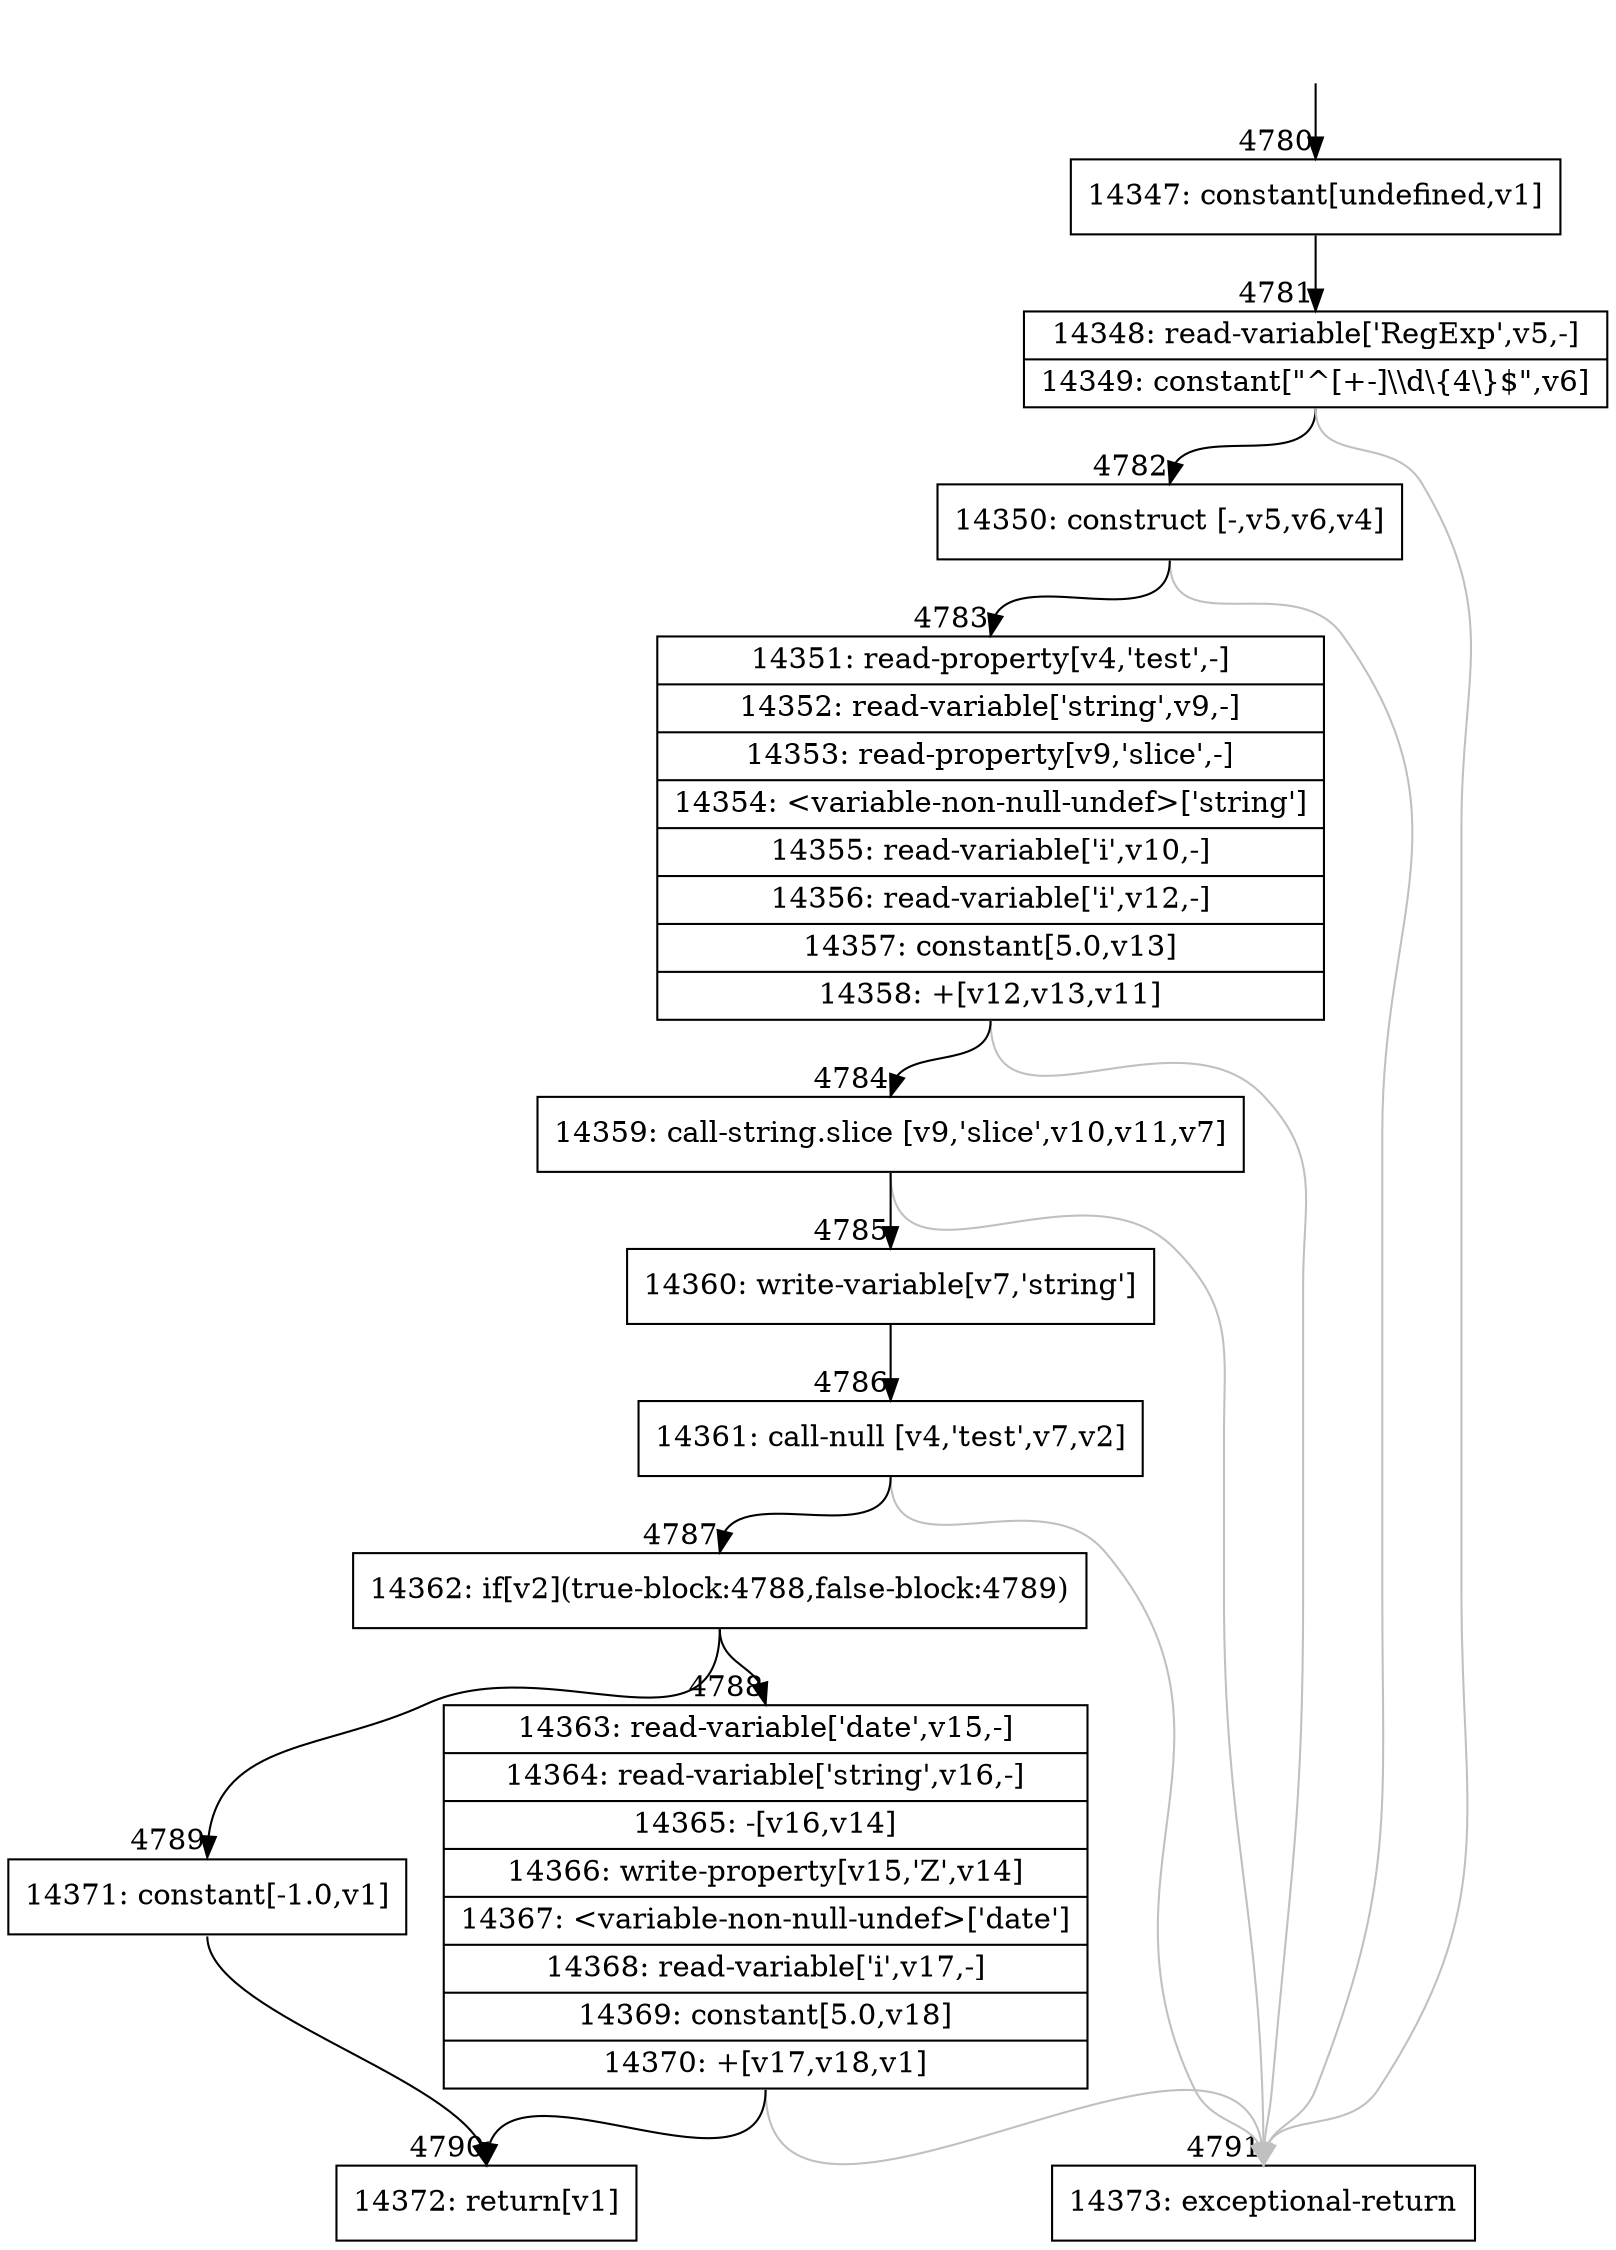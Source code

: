 digraph {
rankdir="TD"
BB_entry448[shape=none,label=""];
BB_entry448 -> BB4780 [tailport=s, headport=n, headlabel="    4780"]
BB4780 [shape=record label="{14347: constant[undefined,v1]}" ] 
BB4780 -> BB4781 [tailport=s, headport=n, headlabel="      4781"]
BB4781 [shape=record label="{14348: read-variable['RegExp',v5,-]|14349: constant[\"^[+-]\\\\d\\\{4\\\}$\",v6]}" ] 
BB4781 -> BB4782 [tailport=s, headport=n, headlabel="      4782"]
BB4781 -> BB4791 [tailport=s, headport=n, color=gray, headlabel="      4791"]
BB4782 [shape=record label="{14350: construct [-,v5,v6,v4]}" ] 
BB4782 -> BB4783 [tailport=s, headport=n, headlabel="      4783"]
BB4782 -> BB4791 [tailport=s, headport=n, color=gray]
BB4783 [shape=record label="{14351: read-property[v4,'test',-]|14352: read-variable['string',v9,-]|14353: read-property[v9,'slice',-]|14354: \<variable-non-null-undef\>['string']|14355: read-variable['i',v10,-]|14356: read-variable['i',v12,-]|14357: constant[5.0,v13]|14358: +[v12,v13,v11]}" ] 
BB4783 -> BB4784 [tailport=s, headport=n, headlabel="      4784"]
BB4783 -> BB4791 [tailport=s, headport=n, color=gray]
BB4784 [shape=record label="{14359: call-string.slice [v9,'slice',v10,v11,v7]}" ] 
BB4784 -> BB4785 [tailport=s, headport=n, headlabel="      4785"]
BB4784 -> BB4791 [tailport=s, headport=n, color=gray]
BB4785 [shape=record label="{14360: write-variable[v7,'string']}" ] 
BB4785 -> BB4786 [tailport=s, headport=n, headlabel="      4786"]
BB4786 [shape=record label="{14361: call-null [v4,'test',v7,v2]}" ] 
BB4786 -> BB4787 [tailport=s, headport=n, headlabel="      4787"]
BB4786 -> BB4791 [tailport=s, headport=n, color=gray]
BB4787 [shape=record label="{14362: if[v2](true-block:4788,false-block:4789)}" ] 
BB4787 -> BB4788 [tailport=s, headport=n, headlabel="      4788"]
BB4787 -> BB4789 [tailport=s, headport=n, headlabel="      4789"]
BB4788 [shape=record label="{14363: read-variable['date',v15,-]|14364: read-variable['string',v16,-]|14365: -[v16,v14]|14366: write-property[v15,'Z',v14]|14367: \<variable-non-null-undef\>['date']|14368: read-variable['i',v17,-]|14369: constant[5.0,v18]|14370: +[v17,v18,v1]}" ] 
BB4788 -> BB4790 [tailport=s, headport=n, headlabel="      4790"]
BB4788 -> BB4791 [tailport=s, headport=n, color=gray]
BB4789 [shape=record label="{14371: constant[-1.0,v1]}" ] 
BB4789 -> BB4790 [tailport=s, headport=n]
BB4790 [shape=record label="{14372: return[v1]}" ] 
BB4791 [shape=record label="{14373: exceptional-return}" ] 
//#$~ 2764
}
